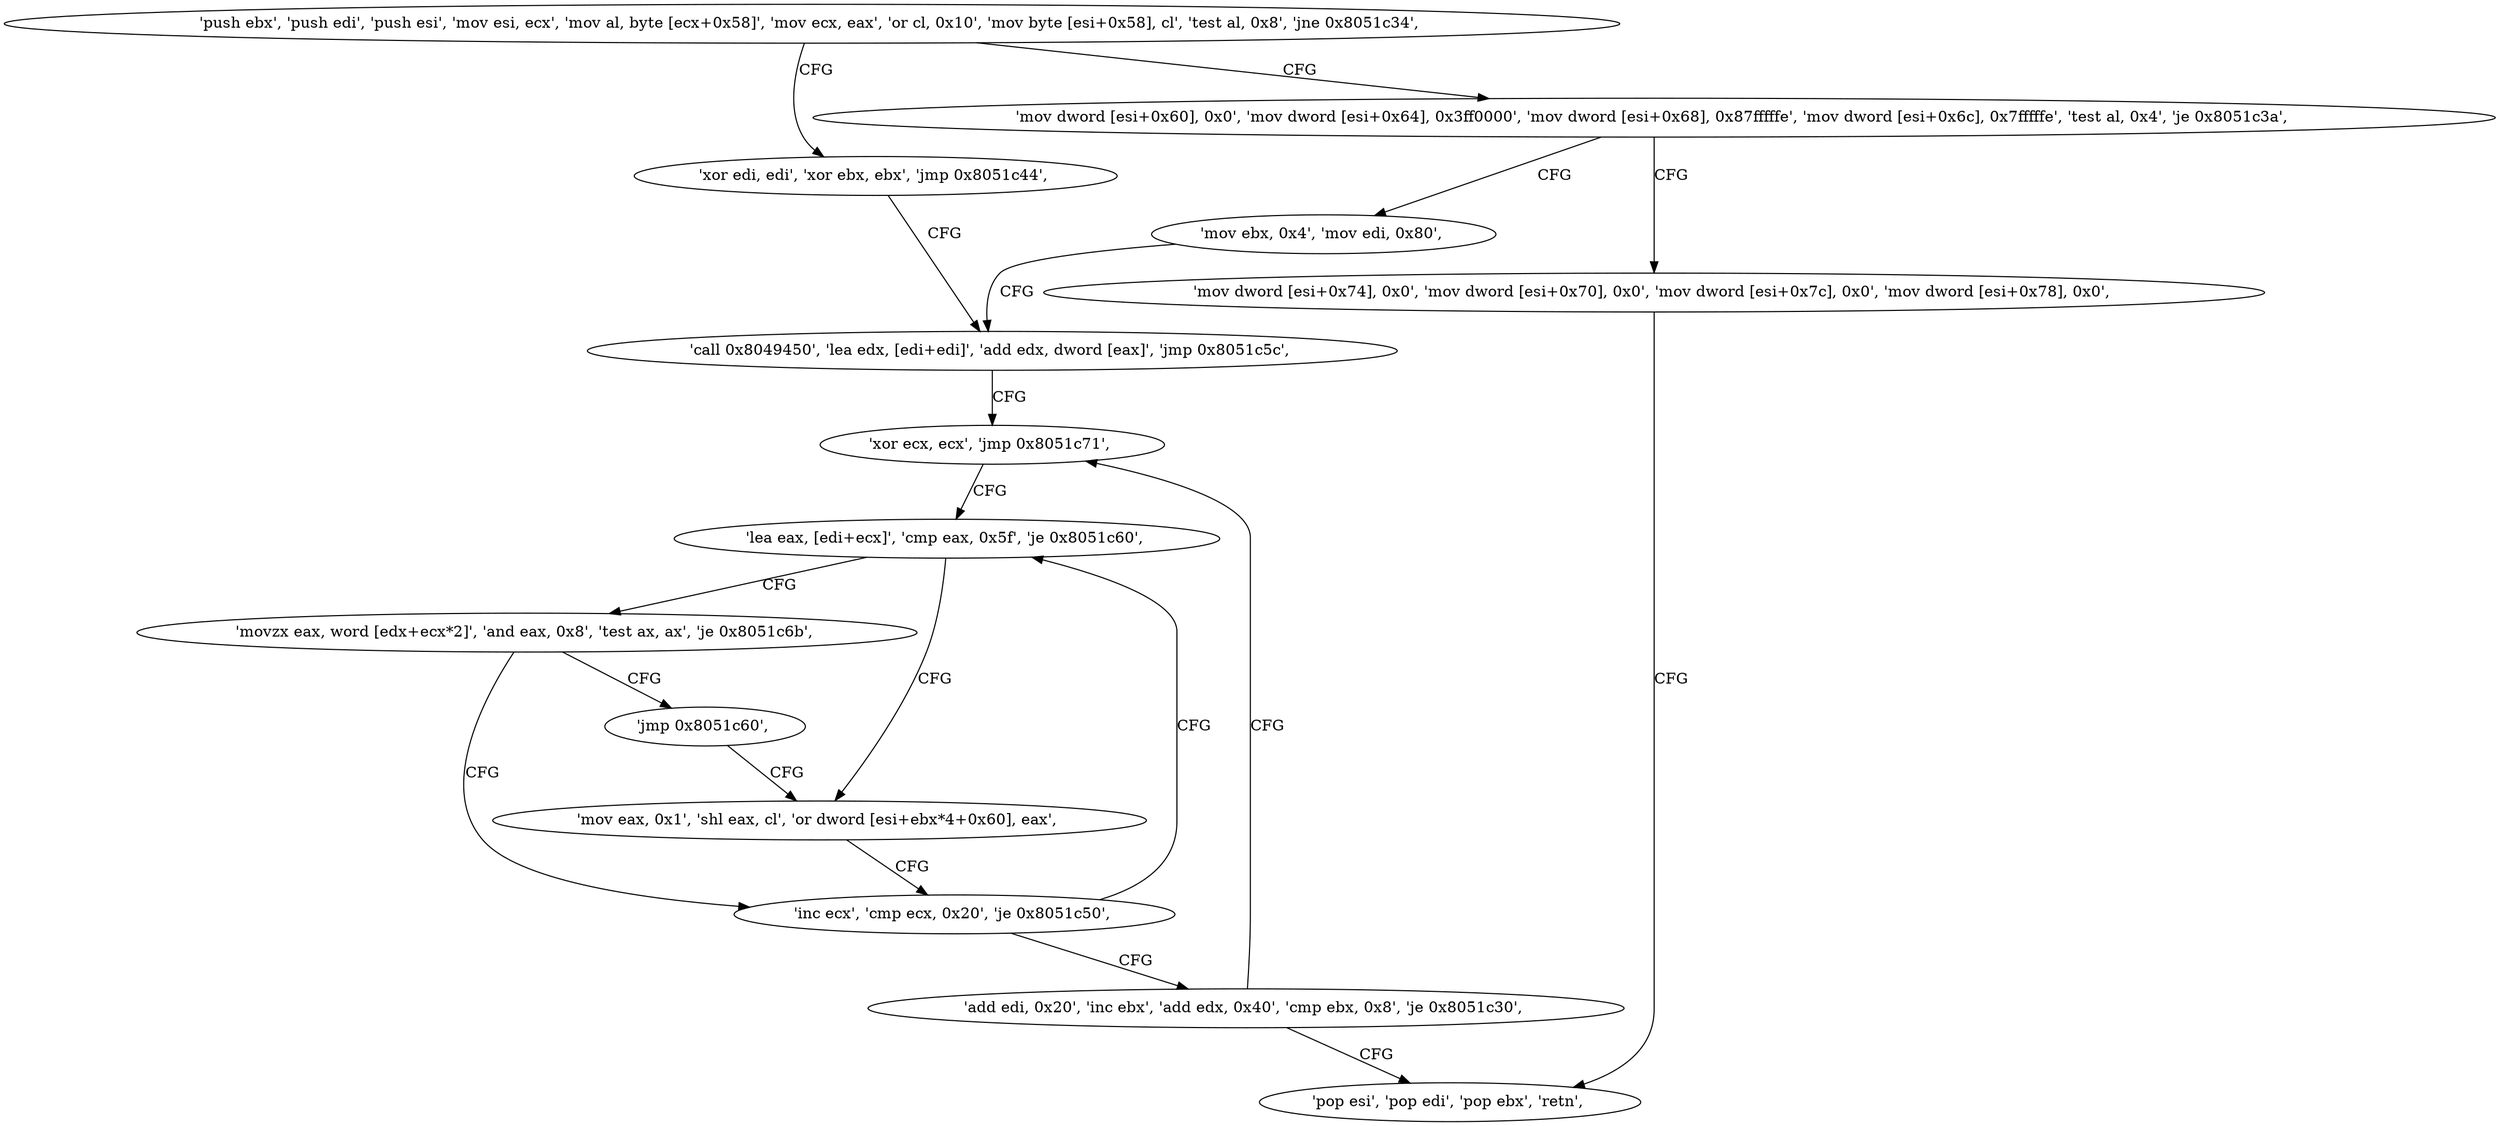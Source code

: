 digraph "func" {
"134552544" [label = "'push ebx', 'push edi', 'push esi', 'mov esi, ecx', 'mov al, byte [ecx+0x58]', 'mov ecx, eax', 'or cl, 0x10', 'mov byte [esi+0x58], cl', 'test al, 0x8', 'jne 0x8051c34', " ]
"134552628" [label = "'xor edi, edi', 'xor ebx, ebx', 'jmp 0x8051c44', " ]
"134552564" [label = "'mov dword [esi+0x60], 0x0', 'mov dword [esi+0x64], 0x3ff0000', 'mov dword [esi+0x68], 0x87fffffe', 'mov dword [esi+0x6c], 0x7fffffe', 'test al, 0x4', 'je 0x8051c3a', " ]
"134552644" [label = "'call 0x8049450', 'lea edx, [edi+edi]', 'add edx, dword [eax]', 'jmp 0x8051c5c', " ]
"134552634" [label = "'mov ebx, 0x4', 'mov edi, 0x80', " ]
"134552596" [label = "'mov dword [esi+0x74], 0x0', 'mov dword [esi+0x70], 0x0', 'mov dword [esi+0x7c], 0x0', 'mov dword [esi+0x78], 0x0', " ]
"134552668" [label = "'xor ecx, ecx', 'jmp 0x8051c71', " ]
"134552624" [label = "'pop esi', 'pop edi', 'pop ebx', 'retn', " ]
"134552689" [label = "'lea eax, [edi+ecx]', 'cmp eax, 0x5f', 'je 0x8051c60', " ]
"134552672" [label = "'mov eax, 0x1', 'shl eax, cl', 'or dword [esi+ebx*4+0x60], eax', " ]
"134552697" [label = "'movzx eax, word [edx+ecx*2]', 'and eax, 0x8', 'test ax, ax', 'je 0x8051c6b', " ]
"134552683" [label = "'inc ecx', 'cmp ecx, 0x20', 'je 0x8051c50', " ]
"134552709" [label = "'jmp 0x8051c60', " ]
"134552656" [label = "'add edi, 0x20', 'inc ebx', 'add edx, 0x40', 'cmp ebx, 0x8', 'je 0x8051c30', " ]
"134552544" -> "134552628" [ label = "CFG" ]
"134552544" -> "134552564" [ label = "CFG" ]
"134552628" -> "134552644" [ label = "CFG" ]
"134552564" -> "134552634" [ label = "CFG" ]
"134552564" -> "134552596" [ label = "CFG" ]
"134552644" -> "134552668" [ label = "CFG" ]
"134552634" -> "134552644" [ label = "CFG" ]
"134552596" -> "134552624" [ label = "CFG" ]
"134552668" -> "134552689" [ label = "CFG" ]
"134552689" -> "134552672" [ label = "CFG" ]
"134552689" -> "134552697" [ label = "CFG" ]
"134552672" -> "134552683" [ label = "CFG" ]
"134552697" -> "134552683" [ label = "CFG" ]
"134552697" -> "134552709" [ label = "CFG" ]
"134552683" -> "134552656" [ label = "CFG" ]
"134552683" -> "134552689" [ label = "CFG" ]
"134552709" -> "134552672" [ label = "CFG" ]
"134552656" -> "134552624" [ label = "CFG" ]
"134552656" -> "134552668" [ label = "CFG" ]
}
